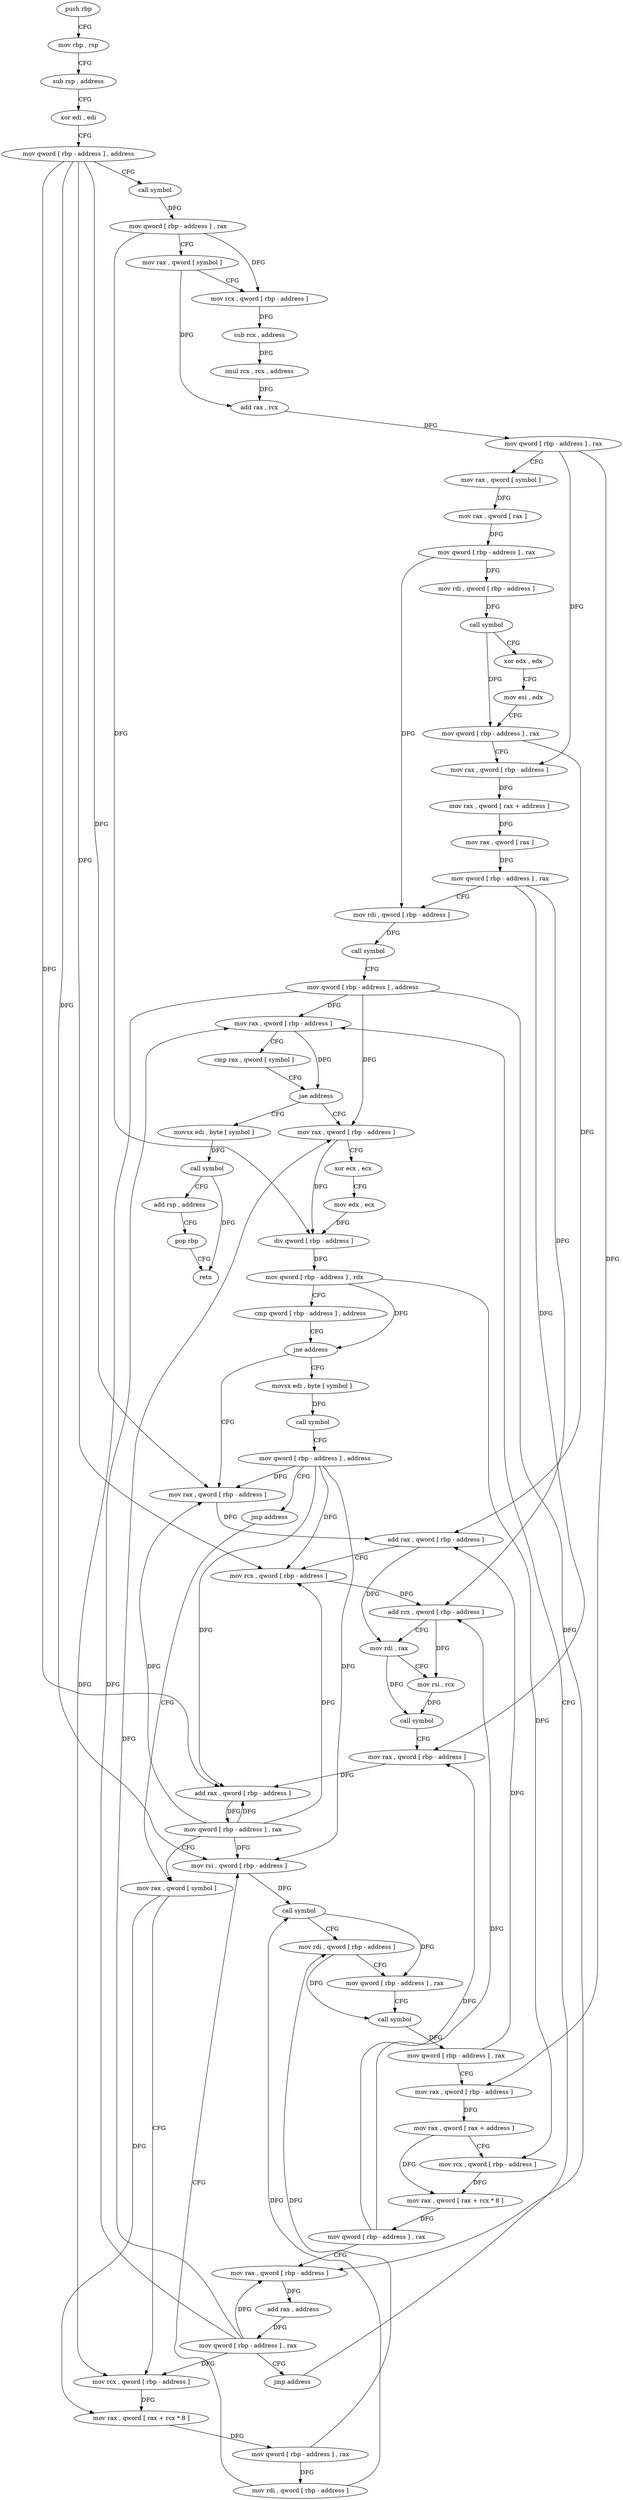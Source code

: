 digraph "func" {
"4243600" [label = "push rbp" ]
"4243601" [label = "mov rbp , rsp" ]
"4243604" [label = "sub rsp , address" ]
"4243608" [label = "xor edi , edi" ]
"4243610" [label = "mov qword [ rbp - address ] , address" ]
"4243618" [label = "call symbol" ]
"4243623" [label = "mov qword [ rbp - address ] , rax" ]
"4243627" [label = "mov rax , qword [ symbol ]" ]
"4243635" [label = "mov rcx , qword [ rbp - address ]" ]
"4243639" [label = "sub rcx , address" ]
"4243646" [label = "imul rcx , rcx , address" ]
"4243653" [label = "add rax , rcx" ]
"4243656" [label = "mov qword [ rbp - address ] , rax" ]
"4243660" [label = "mov rax , qword [ symbol ]" ]
"4243668" [label = "mov rax , qword [ rax ]" ]
"4243671" [label = "mov qword [ rbp - address ] , rax" ]
"4243675" [label = "mov rdi , qword [ rbp - address ]" ]
"4243679" [label = "call symbol" ]
"4243684" [label = "xor edx , edx" ]
"4243686" [label = "mov esi , edx" ]
"4243688" [label = "mov qword [ rbp - address ] , rax" ]
"4243692" [label = "mov rax , qword [ rbp - address ]" ]
"4243696" [label = "mov rax , qword [ rax + address ]" ]
"4243700" [label = "mov rax , qword [ rax ]" ]
"4243703" [label = "mov qword [ rbp - address ] , rax" ]
"4243707" [label = "mov rdi , qword [ rbp - address ]" ]
"4243711" [label = "call symbol" ]
"4243716" [label = "mov qword [ rbp - address ] , address" ]
"4243724" [label = "mov rax , qword [ rbp - address ]" ]
"4243923" [label = "movsx edi , byte [ symbol ]" ]
"4243931" [label = "call symbol" ]
"4243936" [label = "add rsp , address" ]
"4243940" [label = "pop rbp" ]
"4243941" [label = "retn" ]
"4243742" [label = "mov rax , qword [ rbp - address ]" ]
"4243746" [label = "xor ecx , ecx" ]
"4243748" [label = "mov edx , ecx" ]
"4243750" [label = "div qword [ rbp - address ]" ]
"4243754" [label = "mov qword [ rbp - address ] , rdx" ]
"4243758" [label = "cmp qword [ rbp - address ] , address" ]
"4243763" [label = "jne address" ]
"4243795" [label = "mov rax , qword [ rbp - address ]" ]
"4243769" [label = "movsx edi , byte [ symbol ]" ]
"4243799" [label = "add rax , qword [ rbp - address ]" ]
"4243803" [label = "mov rcx , qword [ rbp - address ]" ]
"4243807" [label = "add rcx , qword [ rbp - address ]" ]
"4243811" [label = "mov rdi , rax" ]
"4243814" [label = "mov rsi , rcx" ]
"4243817" [label = "call symbol" ]
"4243822" [label = "mov rax , qword [ rbp - address ]" ]
"4243826" [label = "add rax , qword [ rbp - address ]" ]
"4243830" [label = "mov qword [ rbp - address ] , rax" ]
"4243834" [label = "mov rax , qword [ symbol ]" ]
"4243777" [label = "call symbol" ]
"4243782" [label = "mov qword [ rbp - address ] , address" ]
"4243790" [label = "jmp address" ]
"4243728" [label = "cmp rax , qword [ symbol ]" ]
"4243736" [label = "jae address" ]
"4243842" [label = "mov rcx , qword [ rbp - address ]" ]
"4243846" [label = "mov rax , qword [ rax + rcx * 8 ]" ]
"4243850" [label = "mov qword [ rbp - address ] , rax" ]
"4243854" [label = "mov rdi , qword [ rbp - address ]" ]
"4243858" [label = "mov rsi , qword [ rbp - address ]" ]
"4243862" [label = "call symbol" ]
"4243867" [label = "mov rdi , qword [ rbp - address ]" ]
"4243871" [label = "mov qword [ rbp - address ] , rax" ]
"4243875" [label = "call symbol" ]
"4243880" [label = "mov qword [ rbp - address ] , rax" ]
"4243884" [label = "mov rax , qword [ rbp - address ]" ]
"4243888" [label = "mov rax , qword [ rax + address ]" ]
"4243892" [label = "mov rcx , qword [ rbp - address ]" ]
"4243896" [label = "mov rax , qword [ rax + rcx * 8 ]" ]
"4243900" [label = "mov qword [ rbp - address ] , rax" ]
"4243904" [label = "mov rax , qword [ rbp - address ]" ]
"4243908" [label = "add rax , address" ]
"4243914" [label = "mov qword [ rbp - address ] , rax" ]
"4243918" [label = "jmp address" ]
"4243600" -> "4243601" [ label = "CFG" ]
"4243601" -> "4243604" [ label = "CFG" ]
"4243604" -> "4243608" [ label = "CFG" ]
"4243608" -> "4243610" [ label = "CFG" ]
"4243610" -> "4243618" [ label = "CFG" ]
"4243610" -> "4243795" [ label = "DFG" ]
"4243610" -> "4243803" [ label = "DFG" ]
"4243610" -> "4243826" [ label = "DFG" ]
"4243610" -> "4243858" [ label = "DFG" ]
"4243618" -> "4243623" [ label = "DFG" ]
"4243623" -> "4243627" [ label = "CFG" ]
"4243623" -> "4243635" [ label = "DFG" ]
"4243623" -> "4243750" [ label = "DFG" ]
"4243627" -> "4243635" [ label = "CFG" ]
"4243627" -> "4243653" [ label = "DFG" ]
"4243635" -> "4243639" [ label = "DFG" ]
"4243639" -> "4243646" [ label = "DFG" ]
"4243646" -> "4243653" [ label = "DFG" ]
"4243653" -> "4243656" [ label = "DFG" ]
"4243656" -> "4243660" [ label = "CFG" ]
"4243656" -> "4243692" [ label = "DFG" ]
"4243656" -> "4243884" [ label = "DFG" ]
"4243660" -> "4243668" [ label = "DFG" ]
"4243668" -> "4243671" [ label = "DFG" ]
"4243671" -> "4243675" [ label = "DFG" ]
"4243671" -> "4243707" [ label = "DFG" ]
"4243675" -> "4243679" [ label = "DFG" ]
"4243679" -> "4243684" [ label = "CFG" ]
"4243679" -> "4243688" [ label = "DFG" ]
"4243684" -> "4243686" [ label = "CFG" ]
"4243686" -> "4243688" [ label = "CFG" ]
"4243688" -> "4243692" [ label = "CFG" ]
"4243688" -> "4243799" [ label = "DFG" ]
"4243692" -> "4243696" [ label = "DFG" ]
"4243696" -> "4243700" [ label = "DFG" ]
"4243700" -> "4243703" [ label = "DFG" ]
"4243703" -> "4243707" [ label = "CFG" ]
"4243703" -> "4243807" [ label = "DFG" ]
"4243703" -> "4243822" [ label = "DFG" ]
"4243707" -> "4243711" [ label = "DFG" ]
"4243711" -> "4243716" [ label = "CFG" ]
"4243716" -> "4243724" [ label = "DFG" ]
"4243716" -> "4243742" [ label = "DFG" ]
"4243716" -> "4243842" [ label = "DFG" ]
"4243716" -> "4243904" [ label = "DFG" ]
"4243724" -> "4243728" [ label = "CFG" ]
"4243724" -> "4243736" [ label = "DFG" ]
"4243923" -> "4243931" [ label = "DFG" ]
"4243931" -> "4243936" [ label = "CFG" ]
"4243931" -> "4243941" [ label = "DFG" ]
"4243936" -> "4243940" [ label = "CFG" ]
"4243940" -> "4243941" [ label = "CFG" ]
"4243742" -> "4243746" [ label = "CFG" ]
"4243742" -> "4243750" [ label = "DFG" ]
"4243746" -> "4243748" [ label = "CFG" ]
"4243748" -> "4243750" [ label = "DFG" ]
"4243750" -> "4243754" [ label = "DFG" ]
"4243754" -> "4243758" [ label = "CFG" ]
"4243754" -> "4243763" [ label = "DFG" ]
"4243754" -> "4243892" [ label = "DFG" ]
"4243758" -> "4243763" [ label = "CFG" ]
"4243763" -> "4243795" [ label = "CFG" ]
"4243763" -> "4243769" [ label = "CFG" ]
"4243795" -> "4243799" [ label = "DFG" ]
"4243769" -> "4243777" [ label = "DFG" ]
"4243799" -> "4243803" [ label = "CFG" ]
"4243799" -> "4243811" [ label = "DFG" ]
"4243803" -> "4243807" [ label = "DFG" ]
"4243807" -> "4243811" [ label = "CFG" ]
"4243807" -> "4243814" [ label = "DFG" ]
"4243811" -> "4243814" [ label = "CFG" ]
"4243811" -> "4243817" [ label = "DFG" ]
"4243814" -> "4243817" [ label = "DFG" ]
"4243817" -> "4243822" [ label = "CFG" ]
"4243822" -> "4243826" [ label = "DFG" ]
"4243826" -> "4243830" [ label = "DFG" ]
"4243830" -> "4243834" [ label = "CFG" ]
"4243830" -> "4243795" [ label = "DFG" ]
"4243830" -> "4243803" [ label = "DFG" ]
"4243830" -> "4243826" [ label = "DFG" ]
"4243830" -> "4243858" [ label = "DFG" ]
"4243834" -> "4243842" [ label = "CFG" ]
"4243834" -> "4243846" [ label = "DFG" ]
"4243777" -> "4243782" [ label = "CFG" ]
"4243782" -> "4243790" [ label = "CFG" ]
"4243782" -> "4243795" [ label = "DFG" ]
"4243782" -> "4243803" [ label = "DFG" ]
"4243782" -> "4243826" [ label = "DFG" ]
"4243782" -> "4243858" [ label = "DFG" ]
"4243790" -> "4243834" [ label = "CFG" ]
"4243728" -> "4243736" [ label = "CFG" ]
"4243736" -> "4243923" [ label = "CFG" ]
"4243736" -> "4243742" [ label = "CFG" ]
"4243842" -> "4243846" [ label = "DFG" ]
"4243846" -> "4243850" [ label = "DFG" ]
"4243850" -> "4243854" [ label = "DFG" ]
"4243850" -> "4243867" [ label = "DFG" ]
"4243854" -> "4243858" [ label = "CFG" ]
"4243854" -> "4243862" [ label = "DFG" ]
"4243858" -> "4243862" [ label = "DFG" ]
"4243862" -> "4243867" [ label = "CFG" ]
"4243862" -> "4243871" [ label = "DFG" ]
"4243867" -> "4243871" [ label = "CFG" ]
"4243867" -> "4243875" [ label = "DFG" ]
"4243871" -> "4243875" [ label = "CFG" ]
"4243875" -> "4243880" [ label = "DFG" ]
"4243880" -> "4243884" [ label = "CFG" ]
"4243880" -> "4243799" [ label = "DFG" ]
"4243884" -> "4243888" [ label = "DFG" ]
"4243888" -> "4243892" [ label = "CFG" ]
"4243888" -> "4243896" [ label = "DFG" ]
"4243892" -> "4243896" [ label = "DFG" ]
"4243896" -> "4243900" [ label = "DFG" ]
"4243900" -> "4243904" [ label = "CFG" ]
"4243900" -> "4243807" [ label = "DFG" ]
"4243900" -> "4243822" [ label = "DFG" ]
"4243904" -> "4243908" [ label = "DFG" ]
"4243908" -> "4243914" [ label = "DFG" ]
"4243914" -> "4243918" [ label = "CFG" ]
"4243914" -> "4243724" [ label = "DFG" ]
"4243914" -> "4243742" [ label = "DFG" ]
"4243914" -> "4243842" [ label = "DFG" ]
"4243914" -> "4243904" [ label = "DFG" ]
"4243918" -> "4243724" [ label = "CFG" ]
}
